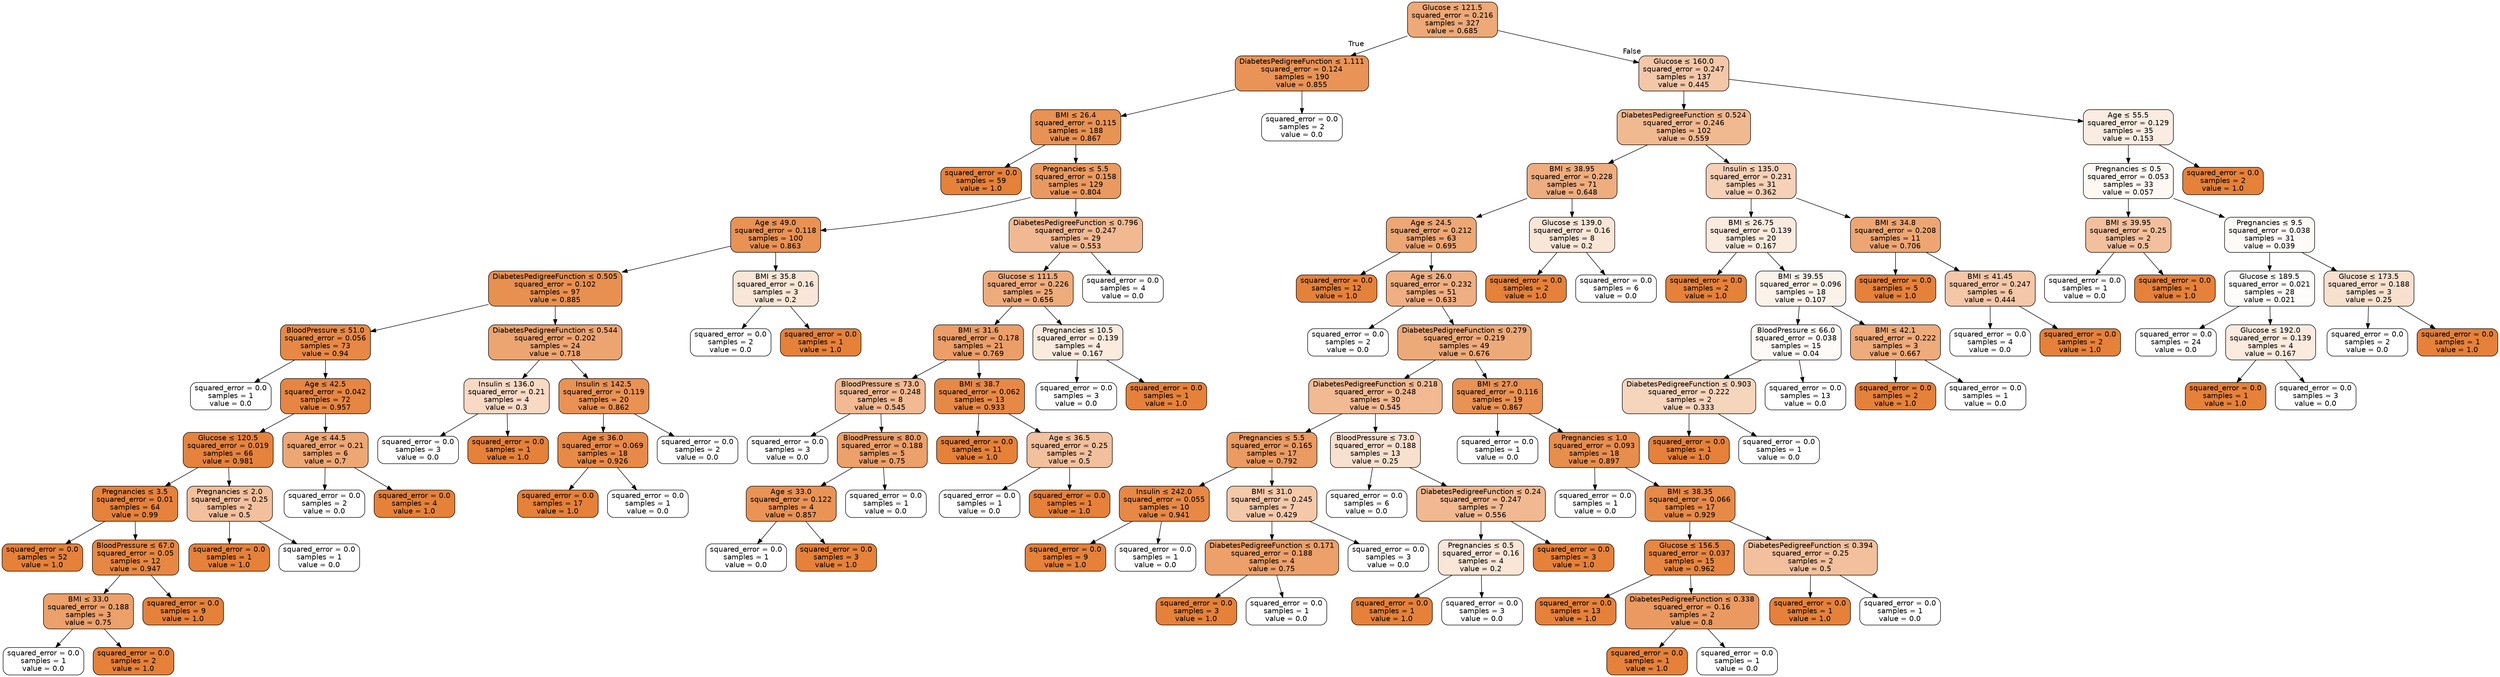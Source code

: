 digraph Tree {
node [shape=box, style="filled, rounded", color="black", fontname="helvetica"] ;
edge [fontname="helvetica"] ;
0 [label=<Glucose &le; 121.5<br/>squared_error = 0.216<br/>samples = 327<br/>value = 0.685>, fillcolor="#eda977"] ;
1 [label=<DiabetesPedigreeFunction &le; 1.111<br/>squared_error = 0.124<br/>samples = 190<br/>value = 0.855>, fillcolor="#e99356"] ;
0 -> 1 [labeldistance=2.5, labelangle=45, headlabel="True"] ;
2 [label=<BMI &le; 26.4<br/>squared_error = 0.115<br/>samples = 188<br/>value = 0.867>, fillcolor="#e89253"] ;
1 -> 2 ;
3 [label=<squared_error = 0.0<br/>samples = 59<br/>value = 1.0>, fillcolor="#e58139"] ;
2 -> 3 ;
4 [label=<Pregnancies &le; 5.5<br/>squared_error = 0.158<br/>samples = 129<br/>value = 0.804>, fillcolor="#ea9a60"] ;
2 -> 4 ;
5 [label=<Age &le; 49.0<br/>squared_error = 0.118<br/>samples = 100<br/>value = 0.863>, fillcolor="#e99254"] ;
4 -> 5 ;
6 [label=<DiabetesPedigreeFunction &le; 0.505<br/>squared_error = 0.102<br/>samples = 97<br/>value = 0.885>, fillcolor="#e89050"] ;
5 -> 6 ;
7 [label=<BloodPressure &le; 51.0<br/>squared_error = 0.056<br/>samples = 73<br/>value = 0.94>, fillcolor="#e78945"] ;
6 -> 7 ;
8 [label=<squared_error = 0.0<br/>samples = 1<br/>value = 0.0>, fillcolor="#ffffff"] ;
7 -> 8 ;
9 [label=<Age &le; 42.5<br/>squared_error = 0.042<br/>samples = 72<br/>value = 0.957>, fillcolor="#e68642"] ;
7 -> 9 ;
10 [label=<Glucose &le; 120.5<br/>squared_error = 0.019<br/>samples = 66<br/>value = 0.981>, fillcolor="#e5833d"] ;
9 -> 10 ;
11 [label=<Pregnancies &le; 3.5<br/>squared_error = 0.01<br/>samples = 64<br/>value = 0.99>, fillcolor="#e5823b"] ;
10 -> 11 ;
12 [label=<squared_error = 0.0<br/>samples = 52<br/>value = 1.0>, fillcolor="#e58139"] ;
11 -> 12 ;
13 [label=<BloodPressure &le; 67.0<br/>squared_error = 0.05<br/>samples = 12<br/>value = 0.947>, fillcolor="#e68843"] ;
11 -> 13 ;
14 [label=<BMI &le; 33.0<br/>squared_error = 0.188<br/>samples = 3<br/>value = 0.75>, fillcolor="#eca06a"] ;
13 -> 14 ;
15 [label=<squared_error = 0.0<br/>samples = 1<br/>value = 0.0>, fillcolor="#ffffff"] ;
14 -> 15 ;
16 [label=<squared_error = 0.0<br/>samples = 2<br/>value = 1.0>, fillcolor="#e58139"] ;
14 -> 16 ;
17 [label=<squared_error = 0.0<br/>samples = 9<br/>value = 1.0>, fillcolor="#e58139"] ;
13 -> 17 ;
18 [label=<Pregnancies &le; 2.0<br/>squared_error = 0.25<br/>samples = 2<br/>value = 0.5>, fillcolor="#f2c09c"] ;
10 -> 18 ;
19 [label=<squared_error = 0.0<br/>samples = 1<br/>value = 1.0>, fillcolor="#e58139"] ;
18 -> 19 ;
20 [label=<squared_error = 0.0<br/>samples = 1<br/>value = 0.0>, fillcolor="#ffffff"] ;
18 -> 20 ;
21 [label=<Age &le; 44.5<br/>squared_error = 0.21<br/>samples = 6<br/>value = 0.7>, fillcolor="#eda774"] ;
9 -> 21 ;
22 [label=<squared_error = 0.0<br/>samples = 2<br/>value = 0.0>, fillcolor="#ffffff"] ;
21 -> 22 ;
23 [label=<squared_error = 0.0<br/>samples = 4<br/>value = 1.0>, fillcolor="#e58139"] ;
21 -> 23 ;
24 [label=<DiabetesPedigreeFunction &le; 0.544<br/>squared_error = 0.202<br/>samples = 24<br/>value = 0.718>, fillcolor="#eca571"] ;
6 -> 24 ;
25 [label=<Insulin &le; 136.0<br/>squared_error = 0.21<br/>samples = 4<br/>value = 0.3>, fillcolor="#f7d9c4"] ;
24 -> 25 ;
26 [label=<squared_error = 0.0<br/>samples = 3<br/>value = 0.0>, fillcolor="#ffffff"] ;
25 -> 26 ;
27 [label=<squared_error = 0.0<br/>samples = 1<br/>value = 1.0>, fillcolor="#e58139"] ;
25 -> 27 ;
28 [label=<Insulin &le; 142.5<br/>squared_error = 0.119<br/>samples = 20<br/>value = 0.862>, fillcolor="#e99254"] ;
24 -> 28 ;
29 [label=<Age &le; 36.0<br/>squared_error = 0.069<br/>samples = 18<br/>value = 0.926>, fillcolor="#e78a48"] ;
28 -> 29 ;
30 [label=<squared_error = 0.0<br/>samples = 17<br/>value = 1.0>, fillcolor="#e58139"] ;
29 -> 30 ;
31 [label=<squared_error = 0.0<br/>samples = 1<br/>value = 0.0>, fillcolor="#ffffff"] ;
29 -> 31 ;
32 [label=<squared_error = 0.0<br/>samples = 2<br/>value = 0.0>, fillcolor="#ffffff"] ;
28 -> 32 ;
33 [label=<BMI &le; 35.8<br/>squared_error = 0.16<br/>samples = 3<br/>value = 0.2>, fillcolor="#fae6d7"] ;
5 -> 33 ;
34 [label=<squared_error = 0.0<br/>samples = 2<br/>value = 0.0>, fillcolor="#ffffff"] ;
33 -> 34 ;
35 [label=<squared_error = 0.0<br/>samples = 1<br/>value = 1.0>, fillcolor="#e58139"] ;
33 -> 35 ;
36 [label=<DiabetesPedigreeFunction &le; 0.796<br/>squared_error = 0.247<br/>samples = 29<br/>value = 0.553>, fillcolor="#f1b992"] ;
4 -> 36 ;
37 [label=<Glucose &le; 111.5<br/>squared_error = 0.226<br/>samples = 25<br/>value = 0.656>, fillcolor="#eeac7d"] ;
36 -> 37 ;
38 [label=<BMI &le; 31.6<br/>squared_error = 0.178<br/>samples = 21<br/>value = 0.769>, fillcolor="#eb9e67"] ;
37 -> 38 ;
39 [label=<BloodPressure &le; 73.0<br/>squared_error = 0.248<br/>samples = 8<br/>value = 0.545>, fillcolor="#f1ba93"] ;
38 -> 39 ;
40 [label=<squared_error = 0.0<br/>samples = 3<br/>value = 0.0>, fillcolor="#ffffff"] ;
39 -> 40 ;
41 [label=<BloodPressure &le; 80.0<br/>squared_error = 0.188<br/>samples = 5<br/>value = 0.75>, fillcolor="#eca06a"] ;
39 -> 41 ;
42 [label=<Age &le; 33.0<br/>squared_error = 0.122<br/>samples = 4<br/>value = 0.857>, fillcolor="#e99355"] ;
41 -> 42 ;
43 [label=<squared_error = 0.0<br/>samples = 1<br/>value = 0.0>, fillcolor="#ffffff"] ;
42 -> 43 ;
44 [label=<squared_error = 0.0<br/>samples = 3<br/>value = 1.0>, fillcolor="#e58139"] ;
42 -> 44 ;
45 [label=<squared_error = 0.0<br/>samples = 1<br/>value = 0.0>, fillcolor="#ffffff"] ;
41 -> 45 ;
46 [label=<BMI &le; 38.7<br/>squared_error = 0.062<br/>samples = 13<br/>value = 0.933>, fillcolor="#e78946"] ;
38 -> 46 ;
47 [label=<squared_error = 0.0<br/>samples = 11<br/>value = 1.0>, fillcolor="#e58139"] ;
46 -> 47 ;
48 [label=<Age &le; 36.5<br/>squared_error = 0.25<br/>samples = 2<br/>value = 0.5>, fillcolor="#f2c09c"] ;
46 -> 48 ;
49 [label=<squared_error = 0.0<br/>samples = 1<br/>value = 0.0>, fillcolor="#ffffff"] ;
48 -> 49 ;
50 [label=<squared_error = 0.0<br/>samples = 1<br/>value = 1.0>, fillcolor="#e58139"] ;
48 -> 50 ;
51 [label=<Pregnancies &le; 10.5<br/>squared_error = 0.139<br/>samples = 4<br/>value = 0.167>, fillcolor="#fbeade"] ;
37 -> 51 ;
52 [label=<squared_error = 0.0<br/>samples = 3<br/>value = 0.0>, fillcolor="#ffffff"] ;
51 -> 52 ;
53 [label=<squared_error = 0.0<br/>samples = 1<br/>value = 1.0>, fillcolor="#e58139"] ;
51 -> 53 ;
54 [label=<squared_error = 0.0<br/>samples = 4<br/>value = 0.0>, fillcolor="#ffffff"] ;
36 -> 54 ;
55 [label=<squared_error = 0.0<br/>samples = 2<br/>value = 0.0>, fillcolor="#ffffff"] ;
1 -> 55 ;
56 [label=<Glucose &le; 160.0<br/>squared_error = 0.247<br/>samples = 137<br/>value = 0.445>, fillcolor="#f3c7a7"] ;
0 -> 56 [labeldistance=2.5, labelangle=-45, headlabel="False"] ;
57 [label=<DiabetesPedigreeFunction &le; 0.524<br/>squared_error = 0.246<br/>samples = 102<br/>value = 0.559>, fillcolor="#f0b990"] ;
56 -> 57 ;
58 [label=<BMI &le; 38.95<br/>squared_error = 0.228<br/>samples = 71<br/>value = 0.648>, fillcolor="#eead7f"] ;
57 -> 58 ;
59 [label=<Age &le; 24.5<br/>squared_error = 0.212<br/>samples = 63<br/>value = 0.695>, fillcolor="#eda775"] ;
58 -> 59 ;
60 [label=<squared_error = 0.0<br/>samples = 12<br/>value = 1.0>, fillcolor="#e58139"] ;
59 -> 60 ;
61 [label=<Age &le; 26.0<br/>squared_error = 0.232<br/>samples = 51<br/>value = 0.633>, fillcolor="#efaf82"] ;
59 -> 61 ;
62 [label=<squared_error = 0.0<br/>samples = 2<br/>value = 0.0>, fillcolor="#ffffff"] ;
61 -> 62 ;
63 [label=<DiabetesPedigreeFunction &le; 0.279<br/>squared_error = 0.219<br/>samples = 49<br/>value = 0.676>, fillcolor="#edaa79"] ;
61 -> 63 ;
64 [label=<DiabetesPedigreeFunction &le; 0.218<br/>squared_error = 0.248<br/>samples = 30<br/>value = 0.545>, fillcolor="#f1ba93"] ;
63 -> 64 ;
65 [label=<Pregnancies &le; 5.5<br/>squared_error = 0.165<br/>samples = 17<br/>value = 0.792>, fillcolor="#ea9b62"] ;
64 -> 65 ;
66 [label=<Insulin &le; 242.0<br/>squared_error = 0.055<br/>samples = 10<br/>value = 0.941>, fillcolor="#e78845"] ;
65 -> 66 ;
67 [label=<squared_error = 0.0<br/>samples = 9<br/>value = 1.0>, fillcolor="#e58139"] ;
66 -> 67 ;
68 [label=<squared_error = 0.0<br/>samples = 1<br/>value = 0.0>, fillcolor="#ffffff"] ;
66 -> 68 ;
69 [label=<BMI &le; 31.0<br/>squared_error = 0.245<br/>samples = 7<br/>value = 0.429>, fillcolor="#f4c9aa"] ;
65 -> 69 ;
70 [label=<DiabetesPedigreeFunction &le; 0.171<br/>squared_error = 0.188<br/>samples = 4<br/>value = 0.75>, fillcolor="#eca06a"] ;
69 -> 70 ;
71 [label=<squared_error = 0.0<br/>samples = 3<br/>value = 1.0>, fillcolor="#e58139"] ;
70 -> 71 ;
72 [label=<squared_error = 0.0<br/>samples = 1<br/>value = 0.0>, fillcolor="#ffffff"] ;
70 -> 72 ;
73 [label=<squared_error = 0.0<br/>samples = 3<br/>value = 0.0>, fillcolor="#ffffff"] ;
69 -> 73 ;
74 [label=<BloodPressure &le; 73.0<br/>squared_error = 0.188<br/>samples = 13<br/>value = 0.25>, fillcolor="#f8e0ce"] ;
64 -> 74 ;
75 [label=<squared_error = 0.0<br/>samples = 6<br/>value = 0.0>, fillcolor="#ffffff"] ;
74 -> 75 ;
76 [label=<DiabetesPedigreeFunction &le; 0.24<br/>squared_error = 0.247<br/>samples = 7<br/>value = 0.556>, fillcolor="#f1b991"] ;
74 -> 76 ;
77 [label=<Pregnancies &le; 0.5<br/>squared_error = 0.16<br/>samples = 4<br/>value = 0.2>, fillcolor="#fae6d7"] ;
76 -> 77 ;
78 [label=<squared_error = 0.0<br/>samples = 1<br/>value = 1.0>, fillcolor="#e58139"] ;
77 -> 78 ;
79 [label=<squared_error = 0.0<br/>samples = 3<br/>value = 0.0>, fillcolor="#ffffff"] ;
77 -> 79 ;
80 [label=<squared_error = 0.0<br/>samples = 3<br/>value = 1.0>, fillcolor="#e58139"] ;
76 -> 80 ;
81 [label=<BMI &le; 27.0<br/>squared_error = 0.116<br/>samples = 19<br/>value = 0.867>, fillcolor="#e89253"] ;
63 -> 81 ;
82 [label=<squared_error = 0.0<br/>samples = 1<br/>value = 0.0>, fillcolor="#ffffff"] ;
81 -> 82 ;
83 [label=<Pregnancies &le; 1.0<br/>squared_error = 0.093<br/>samples = 18<br/>value = 0.897>, fillcolor="#e88e4d"] ;
81 -> 83 ;
84 [label=<squared_error = 0.0<br/>samples = 1<br/>value = 0.0>, fillcolor="#ffffff"] ;
83 -> 84 ;
85 [label=<BMI &le; 38.35<br/>squared_error = 0.066<br/>samples = 17<br/>value = 0.929>, fillcolor="#e78a47"] ;
83 -> 85 ;
86 [label=<Glucose &le; 156.5<br/>squared_error = 0.037<br/>samples = 15<br/>value = 0.962>, fillcolor="#e68641"] ;
85 -> 86 ;
87 [label=<squared_error = 0.0<br/>samples = 13<br/>value = 1.0>, fillcolor="#e58139"] ;
86 -> 87 ;
88 [label=<DiabetesPedigreeFunction &le; 0.338<br/>squared_error = 0.16<br/>samples = 2<br/>value = 0.8>, fillcolor="#ea9a61"] ;
86 -> 88 ;
89 [label=<squared_error = 0.0<br/>samples = 1<br/>value = 1.0>, fillcolor="#e58139"] ;
88 -> 89 ;
90 [label=<squared_error = 0.0<br/>samples = 1<br/>value = 0.0>, fillcolor="#ffffff"] ;
88 -> 90 ;
91 [label=<DiabetesPedigreeFunction &le; 0.394<br/>squared_error = 0.25<br/>samples = 2<br/>value = 0.5>, fillcolor="#f2c09c"] ;
85 -> 91 ;
92 [label=<squared_error = 0.0<br/>samples = 1<br/>value = 1.0>, fillcolor="#e58139"] ;
91 -> 92 ;
93 [label=<squared_error = 0.0<br/>samples = 1<br/>value = 0.0>, fillcolor="#ffffff"] ;
91 -> 93 ;
94 [label=<Glucose &le; 139.0<br/>squared_error = 0.16<br/>samples = 8<br/>value = 0.2>, fillcolor="#fae6d7"] ;
58 -> 94 ;
95 [label=<squared_error = 0.0<br/>samples = 2<br/>value = 1.0>, fillcolor="#e58139"] ;
94 -> 95 ;
96 [label=<squared_error = 0.0<br/>samples = 6<br/>value = 0.0>, fillcolor="#ffffff"] ;
94 -> 96 ;
97 [label=<Insulin &le; 135.0<br/>squared_error = 0.231<br/>samples = 31<br/>value = 0.362>, fillcolor="#f6d1b7"] ;
57 -> 97 ;
98 [label=<BMI &le; 26.75<br/>squared_error = 0.139<br/>samples = 20<br/>value = 0.167>, fillcolor="#fbeade"] ;
97 -> 98 ;
99 [label=<squared_error = 0.0<br/>samples = 2<br/>value = 1.0>, fillcolor="#e58139"] ;
98 -> 99 ;
100 [label=<BMI &le; 39.55<br/>squared_error = 0.096<br/>samples = 18<br/>value = 0.107>, fillcolor="#fcf2ea"] ;
98 -> 100 ;
101 [label=<BloodPressure &le; 66.0<br/>squared_error = 0.038<br/>samples = 15<br/>value = 0.04>, fillcolor="#fefaf7"] ;
100 -> 101 ;
102 [label=<DiabetesPedigreeFunction &le; 0.903<br/>squared_error = 0.222<br/>samples = 2<br/>value = 0.333>, fillcolor="#f6d5bd"] ;
101 -> 102 ;
103 [label=<squared_error = 0.0<br/>samples = 1<br/>value = 1.0>, fillcolor="#e58139"] ;
102 -> 103 ;
104 [label=<squared_error = 0.0<br/>samples = 1<br/>value = 0.0>, fillcolor="#ffffff"] ;
102 -> 104 ;
105 [label=<squared_error = 0.0<br/>samples = 13<br/>value = 0.0>, fillcolor="#ffffff"] ;
101 -> 105 ;
106 [label=<BMI &le; 42.1<br/>squared_error = 0.222<br/>samples = 3<br/>value = 0.667>, fillcolor="#eeab7b"] ;
100 -> 106 ;
107 [label=<squared_error = 0.0<br/>samples = 2<br/>value = 1.0>, fillcolor="#e58139"] ;
106 -> 107 ;
108 [label=<squared_error = 0.0<br/>samples = 1<br/>value = 0.0>, fillcolor="#ffffff"] ;
106 -> 108 ;
109 [label=<BMI &le; 34.8<br/>squared_error = 0.208<br/>samples = 11<br/>value = 0.706>, fillcolor="#eda673"] ;
97 -> 109 ;
110 [label=<squared_error = 0.0<br/>samples = 5<br/>value = 1.0>, fillcolor="#e58139"] ;
109 -> 110 ;
111 [label=<BMI &le; 41.45<br/>squared_error = 0.247<br/>samples = 6<br/>value = 0.444>, fillcolor="#f3c7a7"] ;
109 -> 111 ;
112 [label=<squared_error = 0.0<br/>samples = 4<br/>value = 0.0>, fillcolor="#ffffff"] ;
111 -> 112 ;
113 [label=<squared_error = 0.0<br/>samples = 2<br/>value = 1.0>, fillcolor="#e58139"] ;
111 -> 113 ;
114 [label=<Age &le; 55.5<br/>squared_error = 0.129<br/>samples = 35<br/>value = 0.153>, fillcolor="#fbece1"] ;
56 -> 114 ;
115 [label=<Pregnancies &le; 0.5<br/>squared_error = 0.053<br/>samples = 33<br/>value = 0.057>, fillcolor="#fef8f4"] ;
114 -> 115 ;
116 [label=<BMI &le; 39.95<br/>squared_error = 0.25<br/>samples = 2<br/>value = 0.5>, fillcolor="#f2c09c"] ;
115 -> 116 ;
117 [label=<squared_error = 0.0<br/>samples = 1<br/>value = 0.0>, fillcolor="#ffffff"] ;
116 -> 117 ;
118 [label=<squared_error = 0.0<br/>samples = 1<br/>value = 1.0>, fillcolor="#e58139"] ;
116 -> 118 ;
119 [label=<Pregnancies &le; 9.5<br/>squared_error = 0.038<br/>samples = 31<br/>value = 0.039>, fillcolor="#fefaf7"] ;
115 -> 119 ;
120 [label=<Glucose &le; 189.5<br/>squared_error = 0.021<br/>samples = 28<br/>value = 0.021>, fillcolor="#fefcfb"] ;
119 -> 120 ;
121 [label=<squared_error = 0.0<br/>samples = 24<br/>value = 0.0>, fillcolor="#ffffff"] ;
120 -> 121 ;
122 [label=<Glucose &le; 192.0<br/>squared_error = 0.139<br/>samples = 4<br/>value = 0.167>, fillcolor="#fbeade"] ;
120 -> 122 ;
123 [label=<squared_error = 0.0<br/>samples = 1<br/>value = 1.0>, fillcolor="#e58139"] ;
122 -> 123 ;
124 [label=<squared_error = 0.0<br/>samples = 3<br/>value = 0.0>, fillcolor="#ffffff"] ;
122 -> 124 ;
125 [label=<Glucose &le; 173.5<br/>squared_error = 0.188<br/>samples = 3<br/>value = 0.25>, fillcolor="#f8e0ce"] ;
119 -> 125 ;
126 [label=<squared_error = 0.0<br/>samples = 2<br/>value = 0.0>, fillcolor="#ffffff"] ;
125 -> 126 ;
127 [label=<squared_error = 0.0<br/>samples = 1<br/>value = 1.0>, fillcolor="#e58139"] ;
125 -> 127 ;
128 [label=<squared_error = 0.0<br/>samples = 2<br/>value = 1.0>, fillcolor="#e58139"] ;
114 -> 128 ;
}